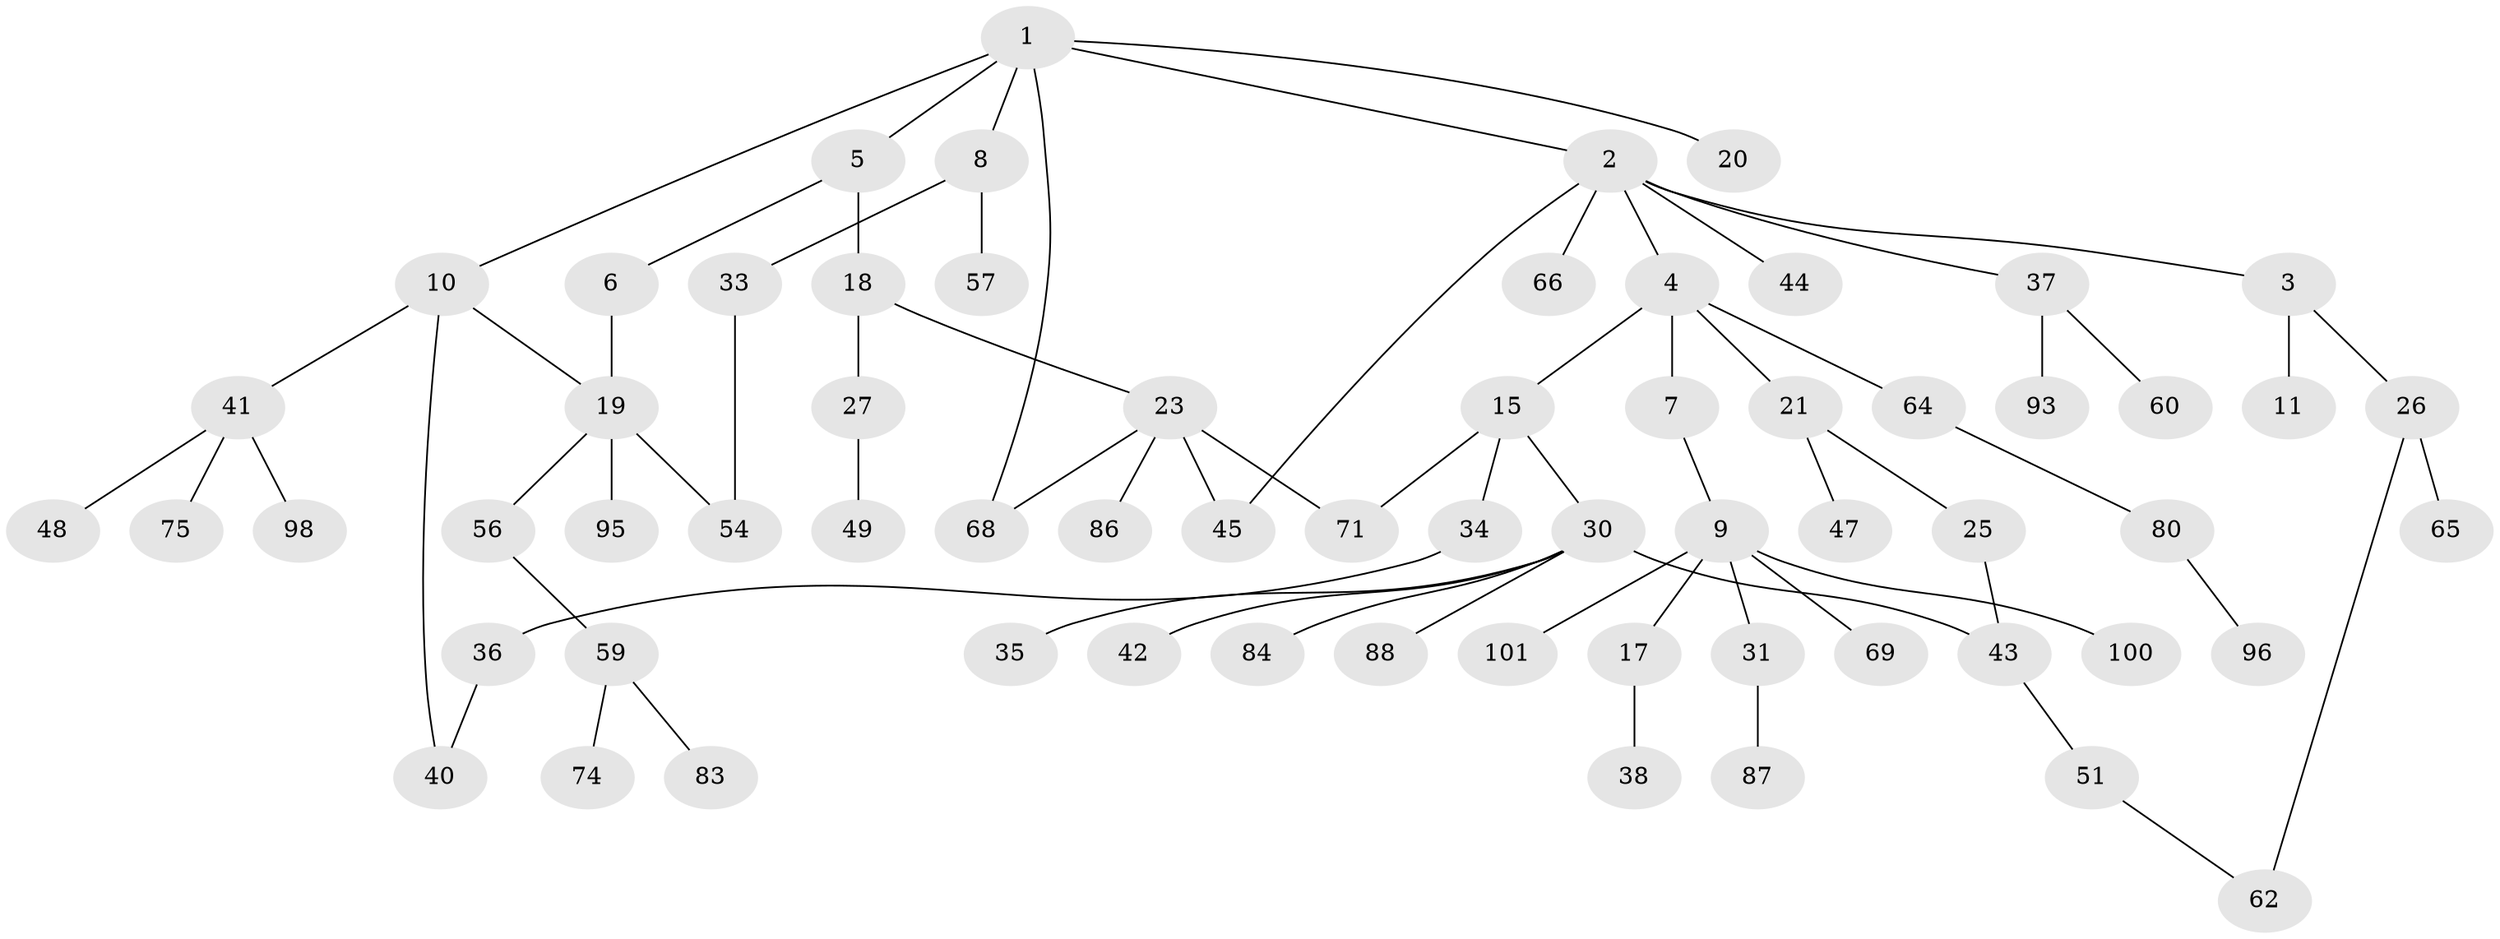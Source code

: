 // original degree distribution, {6: 0.0297029702970297, 4: 0.09900990099009901, 3: 0.09900990099009901, 2: 0.37623762376237624, 5: 0.0297029702970297, 1: 0.36633663366336633}
// Generated by graph-tools (version 1.1) at 2025/41/03/06/25 10:41:26]
// undirected, 65 vertices, 72 edges
graph export_dot {
graph [start="1"]
  node [color=gray90,style=filled];
  1 [super="+14"];
  2 [super="+22"];
  3 [super="+29"];
  4 [super="+13"];
  5 [super="+73"];
  6 [super="+16"];
  7;
  8;
  9 [super="+12"];
  10;
  11 [super="+90"];
  15 [super="+24"];
  17;
  18 [super="+76"];
  19 [super="+46"];
  20 [super="+32"];
  21;
  23 [super="+28"];
  25 [super="+55"];
  26 [super="+39"];
  27;
  30 [super="+50"];
  31 [super="+72"];
  33 [super="+67"];
  34 [super="+52"];
  35 [super="+58"];
  36 [super="+99"];
  37 [super="+81"];
  38;
  40;
  41 [super="+89"];
  42 [super="+78"];
  43 [super="+61"];
  44;
  45 [super="+79"];
  47 [super="+53"];
  48;
  49 [super="+77"];
  51;
  54 [super="+91"];
  56;
  57;
  59 [super="+63"];
  60;
  62;
  64;
  65 [super="+70"];
  66;
  68 [super="+85"];
  69 [super="+92"];
  71 [super="+82"];
  74 [super="+94"];
  75;
  80;
  83;
  84;
  86;
  87;
  88;
  93;
  95;
  96 [super="+97"];
  98;
  100;
  101;
  1 -- 2;
  1 -- 5;
  1 -- 8;
  1 -- 10;
  1 -- 20;
  1 -- 68;
  2 -- 3;
  2 -- 4;
  2 -- 45;
  2 -- 66;
  2 -- 44;
  2 -- 37;
  3 -- 11;
  3 -- 26;
  4 -- 7;
  4 -- 15;
  4 -- 64;
  4 -- 21;
  5 -- 6;
  5 -- 18;
  6 -- 19;
  7 -- 9;
  8 -- 33;
  8 -- 57;
  9 -- 31;
  9 -- 17;
  9 -- 100;
  9 -- 101;
  9 -- 69;
  10 -- 19;
  10 -- 41;
  10 -- 40;
  15 -- 34;
  15 -- 71;
  15 -- 30;
  17 -- 38;
  18 -- 23;
  18 -- 27;
  19 -- 54;
  19 -- 95;
  19 -- 56;
  21 -- 25;
  21 -- 47;
  23 -- 86;
  23 -- 68;
  23 -- 71;
  23 -- 45;
  25 -- 43;
  26 -- 62;
  26 -- 65;
  27 -- 49;
  30 -- 35;
  30 -- 42;
  30 -- 43;
  30 -- 84;
  30 -- 88;
  31 -- 87;
  33 -- 54;
  34 -- 36;
  36 -- 40;
  37 -- 60;
  37 -- 93;
  41 -- 48;
  41 -- 75;
  41 -- 98;
  43 -- 51;
  51 -- 62;
  56 -- 59;
  59 -- 83;
  59 -- 74;
  64 -- 80;
  80 -- 96;
}
